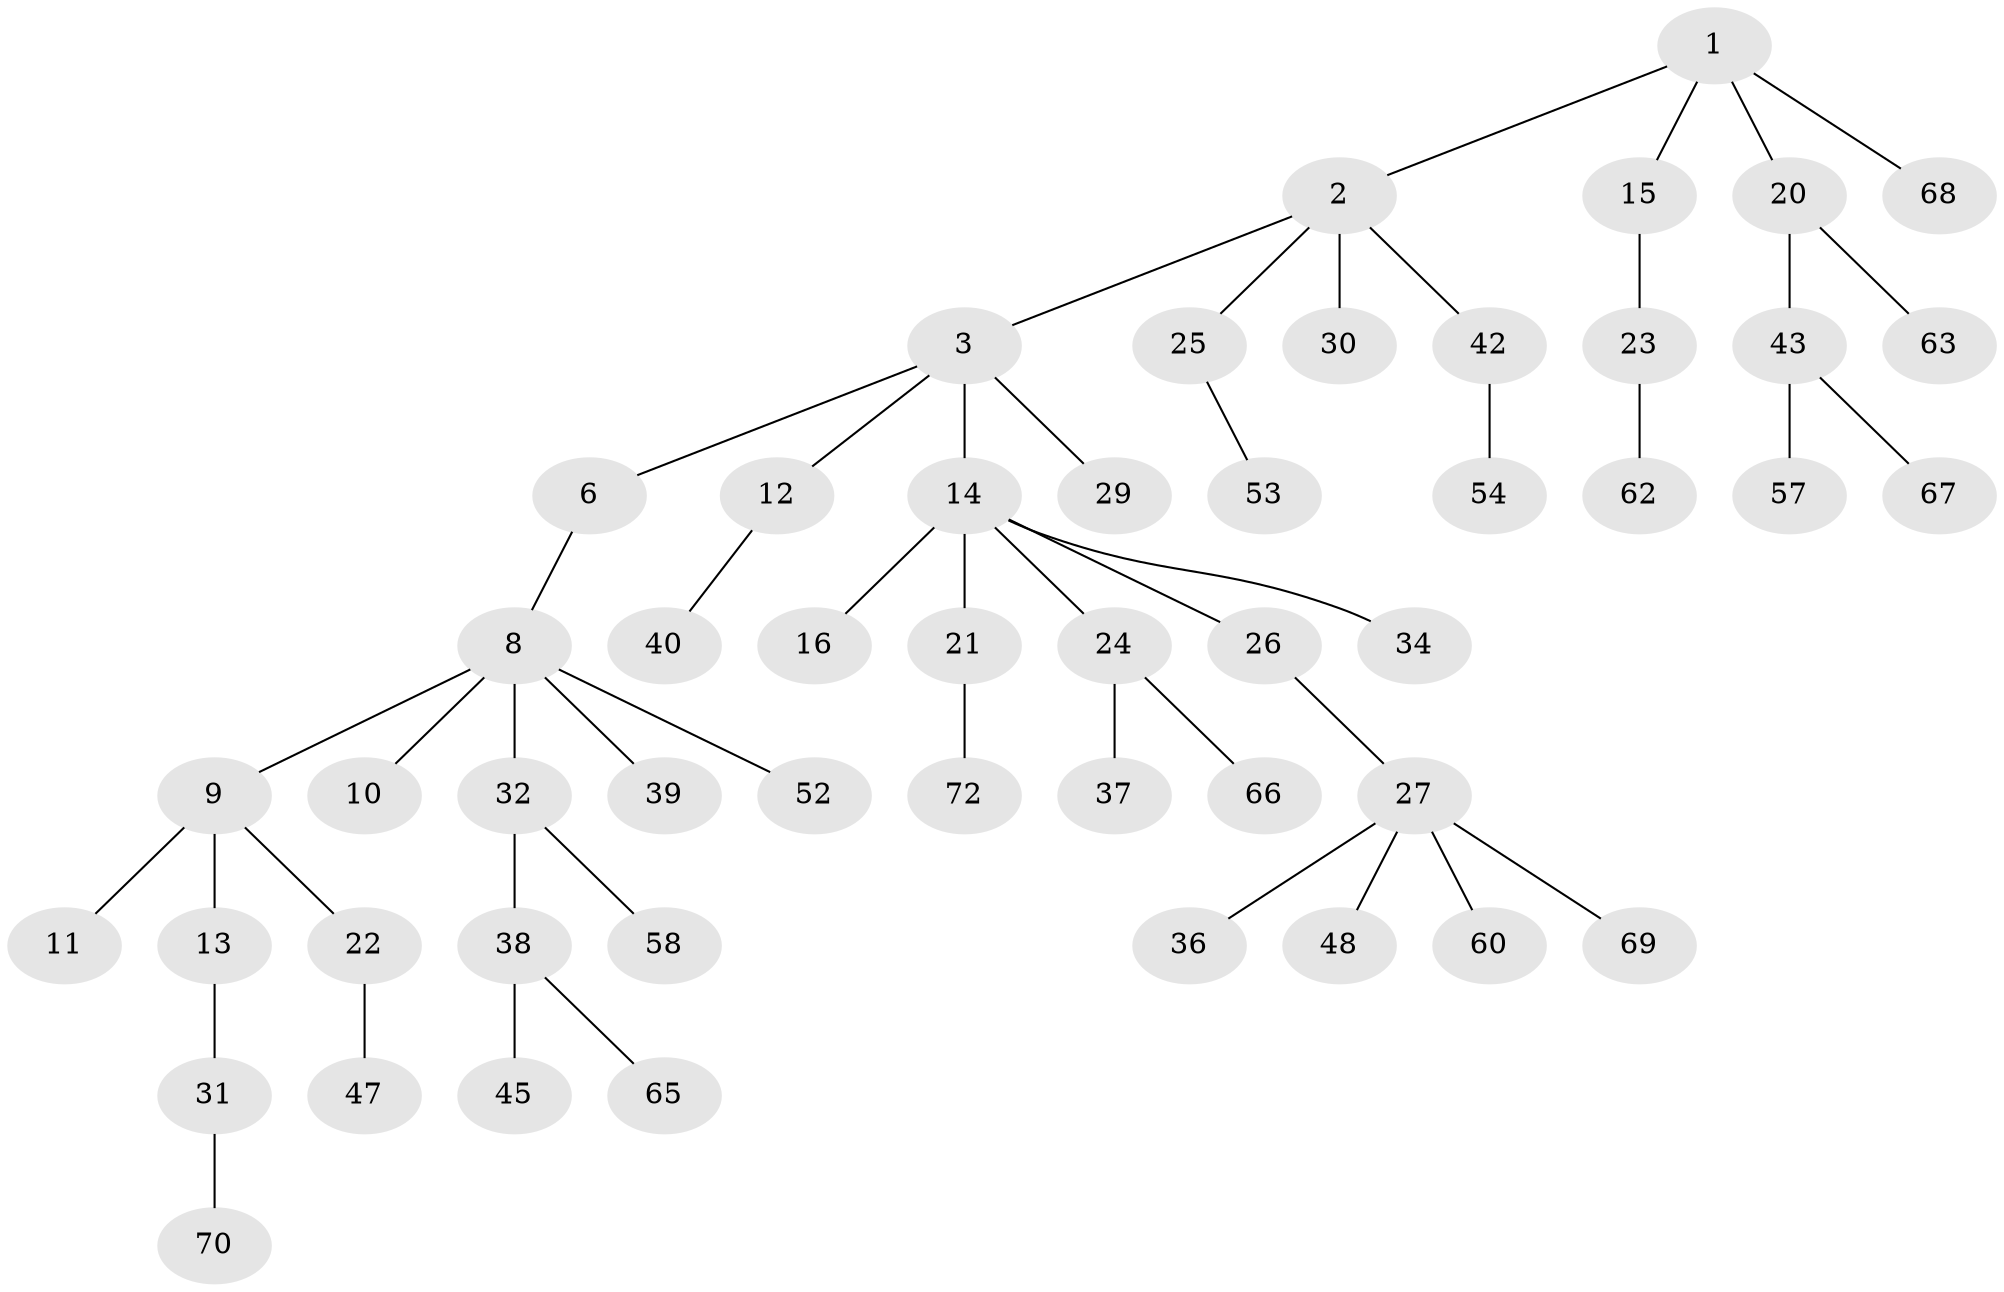 // Generated by graph-tools (version 1.1) at 2025/52/02/27/25 19:52:12]
// undirected, 51 vertices, 50 edges
graph export_dot {
graph [start="1"]
  node [color=gray90,style=filled];
  1 [super="+5"];
  2 [super="+7"];
  3 [super="+4"];
  6;
  8 [super="+28"];
  9;
  10;
  11 [super="+61"];
  12 [super="+19"];
  13 [super="+17"];
  14 [super="+18"];
  15;
  16 [super="+55"];
  20 [super="+41"];
  21 [super="+59"];
  22 [super="+51"];
  23;
  24 [super="+33"];
  25 [super="+46"];
  26;
  27 [super="+35"];
  29;
  30;
  31;
  32 [super="+56"];
  34;
  36 [super="+64"];
  37;
  38 [super="+49"];
  39;
  40;
  42 [super="+50"];
  43 [super="+44"];
  45;
  47;
  48;
  52;
  53;
  54;
  57;
  58 [super="+75"];
  60;
  62;
  63;
  65;
  66;
  67;
  68 [super="+71"];
  69;
  70 [super="+73"];
  72 [super="+74"];
  1 -- 2;
  1 -- 20;
  1 -- 68;
  1 -- 15;
  2 -- 3;
  2 -- 25;
  2 -- 42;
  2 -- 30;
  3 -- 12;
  3 -- 14;
  3 -- 29;
  3 -- 6;
  6 -- 8;
  8 -- 9;
  8 -- 10;
  8 -- 32;
  8 -- 52;
  8 -- 39;
  9 -- 11;
  9 -- 13;
  9 -- 22;
  12 -- 40;
  13 -- 31;
  14 -- 16;
  14 -- 21;
  14 -- 26;
  14 -- 34;
  14 -- 24;
  15 -- 23;
  20 -- 43;
  20 -- 63;
  21 -- 72;
  22 -- 47;
  23 -- 62;
  24 -- 37;
  24 -- 66;
  25 -- 53;
  26 -- 27;
  27 -- 69;
  27 -- 48;
  27 -- 36;
  27 -- 60;
  31 -- 70;
  32 -- 38;
  32 -- 58;
  38 -- 45;
  38 -- 65;
  42 -- 54;
  43 -- 57;
  43 -- 67;
}

